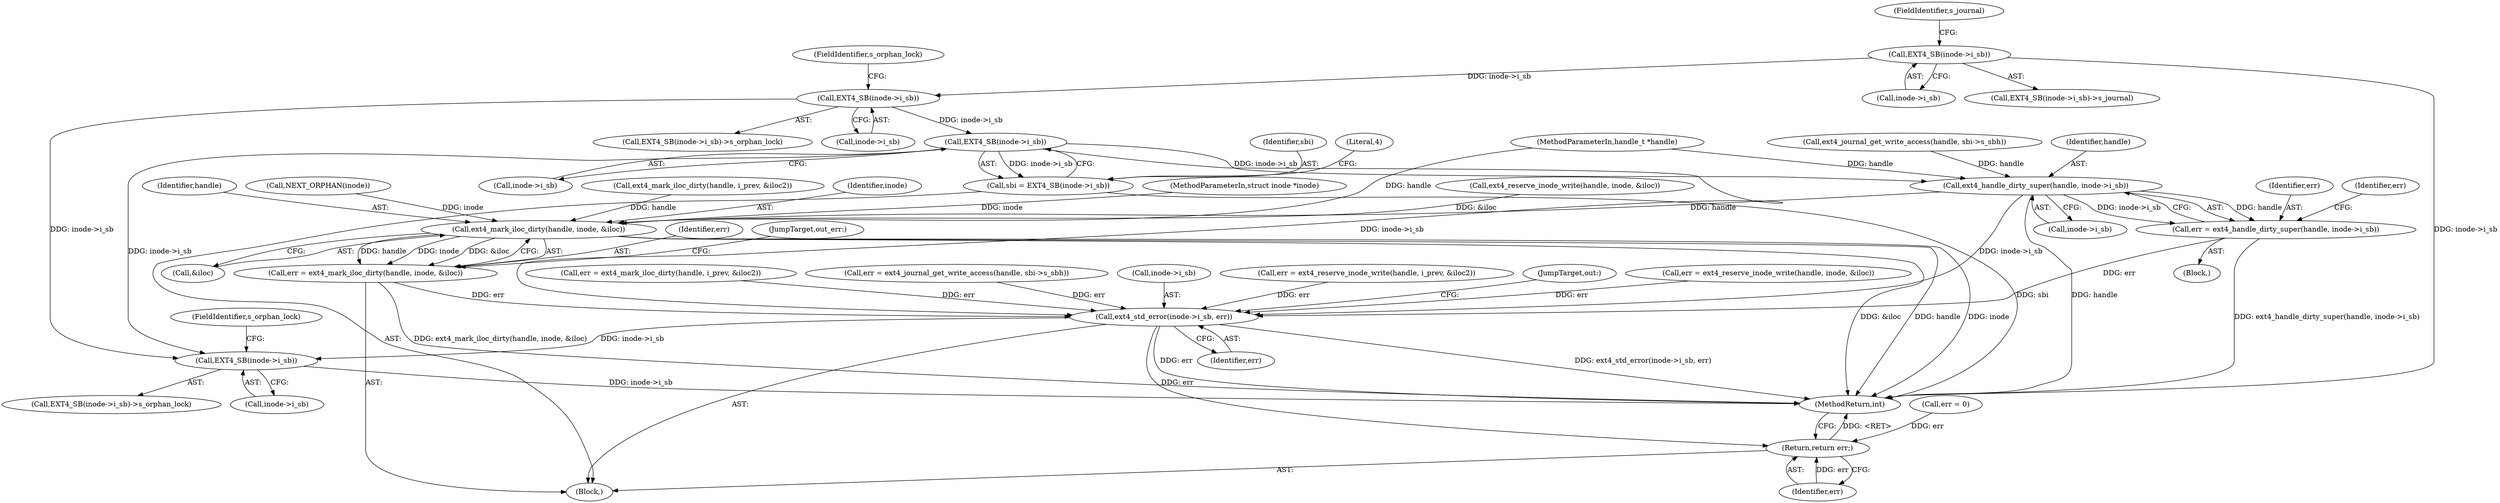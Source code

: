 digraph "0_linux_0e9a9a1ad619e7e987815d20262d36a2f95717ca@pointer" {
"1000156" [label="(Call,EXT4_SB(inode->i_sb))"];
"1000131" [label="(Call,EXT4_SB(inode->i_sb))"];
"1000121" [label="(Call,EXT4_SB(inode->i_sb))"];
"1000154" [label="(Call,sbi = EXT4_SB(inode->i_sb))"];
"1000222" [label="(Call,ext4_handle_dirty_super(handle, inode->i_sb))"];
"1000220" [label="(Call,err = ext4_handle_dirty_super(handle, inode->i_sb))"];
"1000274" [label="(Call,ext4_std_error(inode->i_sb, err))"];
"1000283" [label="(Call,EXT4_SB(inode->i_sb))"];
"1000288" [label="(Return,return err;)"];
"1000268" [label="(Call,ext4_mark_iloc_dirty(handle, inode, &iloc))"];
"1000266" [label="(Call,err = ext4_mark_iloc_dirty(handle, inode, &iloc))"];
"1000278" [label="(Identifier,err)"];
"1000279" [label="(JumpTarget,out:)"];
"1000175" [label="(Call,err = ext4_reserve_inode_write(handle, inode, &iloc))"];
"1000224" [label="(Call,inode->i_sb)"];
"1000287" [label="(FieldIdentifier,s_orphan_lock)"];
"1000220" [label="(Call,err = ext4_handle_dirty_super(handle, inode->i_sb))"];
"1000221" [label="(Identifier,err)"];
"1000122" [label="(Call,inode->i_sb)"];
"1000267" [label="(Identifier,err)"];
"1000273" [label="(JumpTarget,out_err:)"];
"1000177" [label="(Call,ext4_reserve_inode_write(handle, inode, &iloc))"];
"1000223" [label="(Identifier,handle)"];
"1000130" [label="(Call,EXT4_SB(inode->i_sb)->s_orphan_lock)"];
"1000252" [label="(Call,err = ext4_mark_iloc_dirty(handle, i_prev, &iloc2))"];
"1000270" [label="(Identifier,inode)"];
"1000222" [label="(Call,ext4_handle_dirty_super(handle, inode->i_sb))"];
"1000157" [label="(Call,inode->i_sb)"];
"1000155" [label="(Identifier,sbi)"];
"1000104" [label="(Block,)"];
"1000284" [label="(Call,inode->i_sb)"];
"1000204" [label="(Call,ext4_journal_get_write_access(handle, sbi->s_sbh))"];
"1000120" [label="(Call,EXT4_SB(inode->i_sb)->s_journal)"];
"1000161" [label="(Literal,4)"];
"1000156" [label="(Call,EXT4_SB(inode->i_sb))"];
"1000271" [label="(Call,&iloc)"];
"1000135" [label="(FieldIdentifier,s_orphan_lock)"];
"1000289" [label="(Identifier,err)"];
"1000266" [label="(Call,err = ext4_mark_iloc_dirty(handle, inode, &iloc))"];
"1000131" [label="(Call,EXT4_SB(inode->i_sb))"];
"1000125" [label="(FieldIdentifier,s_journal)"];
"1000103" [label="(MethodParameterIn,struct inode *inode)"];
"1000102" [label="(MethodParameterIn,handle_t *handle)"];
"1000202" [label="(Call,err = ext4_journal_get_write_access(handle, sbi->s_sbh))"];
"1000275" [label="(Call,inode->i_sb)"];
"1000282" [label="(Call,EXT4_SB(inode->i_sb)->s_orphan_lock)"];
"1000269" [label="(Identifier,handle)"];
"1000238" [label="(Call,err = ext4_reserve_inode_write(handle, i_prev, &iloc2))"];
"1000154" [label="(Call,sbi = EXT4_SB(inode->i_sb))"];
"1000268" [label="(Call,ext4_mark_iloc_dirty(handle, inode, &iloc))"];
"1000115" [label="(Call,err = 0)"];
"1000283" [label="(Call,EXT4_SB(inode->i_sb))"];
"1000263" [label="(Call,NEXT_ORPHAN(inode))"];
"1000274" [label="(Call,ext4_std_error(inode->i_sb, err))"];
"1000192" [label="(Block,)"];
"1000132" [label="(Call,inode->i_sb)"];
"1000260" [label="(Identifier,err)"];
"1000288" [label="(Return,return err;)"];
"1000121" [label="(Call,EXT4_SB(inode->i_sb))"];
"1000296" [label="(MethodReturn,int)"];
"1000254" [label="(Call,ext4_mark_iloc_dirty(handle, i_prev, &iloc2))"];
"1000156" -> "1000154"  [label="AST: "];
"1000156" -> "1000157"  [label="CFG: "];
"1000157" -> "1000156"  [label="AST: "];
"1000154" -> "1000156"  [label="CFG: "];
"1000156" -> "1000154"  [label="DDG: inode->i_sb"];
"1000131" -> "1000156"  [label="DDG: inode->i_sb"];
"1000156" -> "1000222"  [label="DDG: inode->i_sb"];
"1000156" -> "1000274"  [label="DDG: inode->i_sb"];
"1000156" -> "1000283"  [label="DDG: inode->i_sb"];
"1000131" -> "1000130"  [label="AST: "];
"1000131" -> "1000132"  [label="CFG: "];
"1000132" -> "1000131"  [label="AST: "];
"1000135" -> "1000131"  [label="CFG: "];
"1000121" -> "1000131"  [label="DDG: inode->i_sb"];
"1000131" -> "1000283"  [label="DDG: inode->i_sb"];
"1000121" -> "1000120"  [label="AST: "];
"1000121" -> "1000122"  [label="CFG: "];
"1000122" -> "1000121"  [label="AST: "];
"1000125" -> "1000121"  [label="CFG: "];
"1000121" -> "1000296"  [label="DDG: inode->i_sb"];
"1000154" -> "1000104"  [label="AST: "];
"1000155" -> "1000154"  [label="AST: "];
"1000161" -> "1000154"  [label="CFG: "];
"1000154" -> "1000296"  [label="DDG: sbi"];
"1000222" -> "1000220"  [label="AST: "];
"1000222" -> "1000224"  [label="CFG: "];
"1000223" -> "1000222"  [label="AST: "];
"1000224" -> "1000222"  [label="AST: "];
"1000220" -> "1000222"  [label="CFG: "];
"1000222" -> "1000296"  [label="DDG: handle"];
"1000222" -> "1000220"  [label="DDG: handle"];
"1000222" -> "1000220"  [label="DDG: inode->i_sb"];
"1000204" -> "1000222"  [label="DDG: handle"];
"1000102" -> "1000222"  [label="DDG: handle"];
"1000222" -> "1000268"  [label="DDG: handle"];
"1000222" -> "1000274"  [label="DDG: inode->i_sb"];
"1000220" -> "1000192"  [label="AST: "];
"1000221" -> "1000220"  [label="AST: "];
"1000260" -> "1000220"  [label="CFG: "];
"1000220" -> "1000296"  [label="DDG: ext4_handle_dirty_super(handle, inode->i_sb)"];
"1000220" -> "1000274"  [label="DDG: err"];
"1000274" -> "1000104"  [label="AST: "];
"1000274" -> "1000278"  [label="CFG: "];
"1000275" -> "1000274"  [label="AST: "];
"1000278" -> "1000274"  [label="AST: "];
"1000279" -> "1000274"  [label="CFG: "];
"1000274" -> "1000296"  [label="DDG: ext4_std_error(inode->i_sb, err)"];
"1000274" -> "1000296"  [label="DDG: err"];
"1000238" -> "1000274"  [label="DDG: err"];
"1000252" -> "1000274"  [label="DDG: err"];
"1000266" -> "1000274"  [label="DDG: err"];
"1000202" -> "1000274"  [label="DDG: err"];
"1000175" -> "1000274"  [label="DDG: err"];
"1000274" -> "1000283"  [label="DDG: inode->i_sb"];
"1000274" -> "1000288"  [label="DDG: err"];
"1000283" -> "1000282"  [label="AST: "];
"1000283" -> "1000284"  [label="CFG: "];
"1000284" -> "1000283"  [label="AST: "];
"1000287" -> "1000283"  [label="CFG: "];
"1000283" -> "1000296"  [label="DDG: inode->i_sb"];
"1000288" -> "1000104"  [label="AST: "];
"1000288" -> "1000289"  [label="CFG: "];
"1000289" -> "1000288"  [label="AST: "];
"1000296" -> "1000288"  [label="CFG: "];
"1000288" -> "1000296"  [label="DDG: <RET>"];
"1000289" -> "1000288"  [label="DDG: err"];
"1000115" -> "1000288"  [label="DDG: err"];
"1000268" -> "1000266"  [label="AST: "];
"1000268" -> "1000271"  [label="CFG: "];
"1000269" -> "1000268"  [label="AST: "];
"1000270" -> "1000268"  [label="AST: "];
"1000271" -> "1000268"  [label="AST: "];
"1000266" -> "1000268"  [label="CFG: "];
"1000268" -> "1000296"  [label="DDG: handle"];
"1000268" -> "1000296"  [label="DDG: inode"];
"1000268" -> "1000296"  [label="DDG: &iloc"];
"1000268" -> "1000266"  [label="DDG: handle"];
"1000268" -> "1000266"  [label="DDG: inode"];
"1000268" -> "1000266"  [label="DDG: &iloc"];
"1000254" -> "1000268"  [label="DDG: handle"];
"1000102" -> "1000268"  [label="DDG: handle"];
"1000263" -> "1000268"  [label="DDG: inode"];
"1000103" -> "1000268"  [label="DDG: inode"];
"1000177" -> "1000268"  [label="DDG: &iloc"];
"1000266" -> "1000104"  [label="AST: "];
"1000267" -> "1000266"  [label="AST: "];
"1000273" -> "1000266"  [label="CFG: "];
"1000266" -> "1000296"  [label="DDG: ext4_mark_iloc_dirty(handle, inode, &iloc)"];
}
